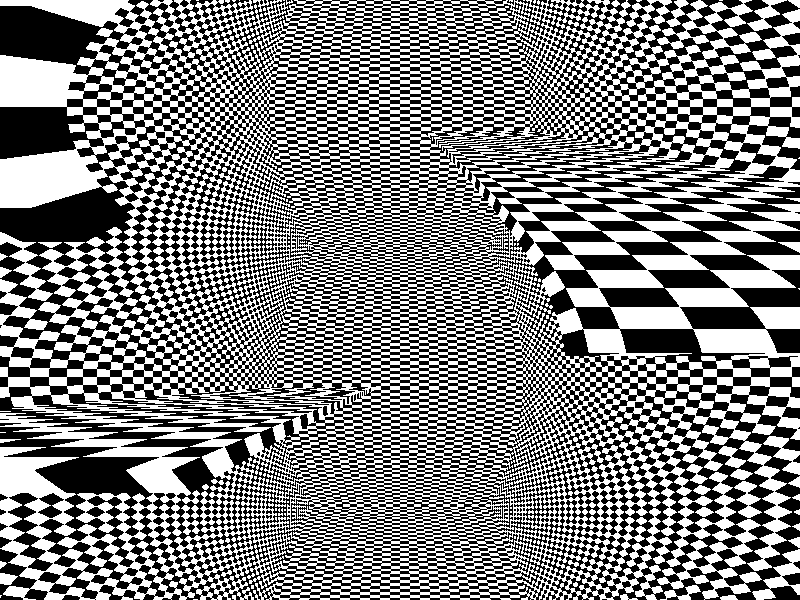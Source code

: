#include "colors.inc"

// Unit is one block size

// Width of the room (left-right axis of the lithography)
#declare widthRoom = 25.0;
// Length of the room (top-bottom axis of the lithography)
#declare lengthRoom = 102.0;

// Scale of the blocks
#declare scaleBlock = <1.0, 0.5, 0.5>;

// Texture of the blocks
#declare texBlock = texture {
  pigment { checker color rgb 0, color rgb 1 }
  scale scaleBlock
}

// Camera definition
//#declare posCamera = <0.0, 0.0, 5.0>;
#declare posCamera = <0.0, 0.0, 2.0>;
#declare lookAt = <0.0, 0.25 * lengthRoom, -0.5 * lengthRoom>;
camera {
  cylinder 2
  angle 200
  location posCamera
  look_at lookAt
  right x * 3.0
  up y
}

// Light source
light_source {
  posCamera
  color rgb 1.0
}

// Walls
#declare Walls = intersection {
  difference {
    box { 
      -0.5, 0.5
      scale scaleBlock
      scale <widthRoom, lengthRoom, lengthRoom>
      scale 1.1
    }
    box {
      -0.5, 0.5
      scale scaleBlock
      scale <widthRoom, lengthRoom, lengthRoom>
    }
  }
  box {
    <-0.5, 0.0, 0.0>, 0.5
    scale scaleBlock
    scale <widthRoom, lengthRoom, lengthRoom>
  }
}

// Platform
#declare Platform = box {
  #declare widthPlatform = 10.0;
  #declare lengthPlatform = 50.0; //50.0;
  #declare heightPlatform = 47.0; //52.0;
  <-0.5 * widthRoom, 0.5 * lengthRoom, -0.5 * lengthRoom + heightPlatform>
  <-0.5 * widthRoom + widthPlatform, 0.5 * lengthRoom - lengthPlatform, -0.5 * lengthRoom + heightPlatform + 1.0>
  scale scaleBlock
}

// House of stairs
#declare HouseOfStairs = union {
  #declare iQuarter = 0;
  #while (iQuarter < 4)
    union {
      object { Walls }
      object { Platform }
      rotate x * 90.0 * iQuarter
      #if (iQuarter = 1 | iQuarter = 3)
        scale <-1.0, 1.0, 1.0>
      #end
    }
    #declare iQuarter = iQuarter + 1;
  #end
  texture {
    texBlock
  } 
}

// Whole scene
object {
  HouseOfStairs
}
